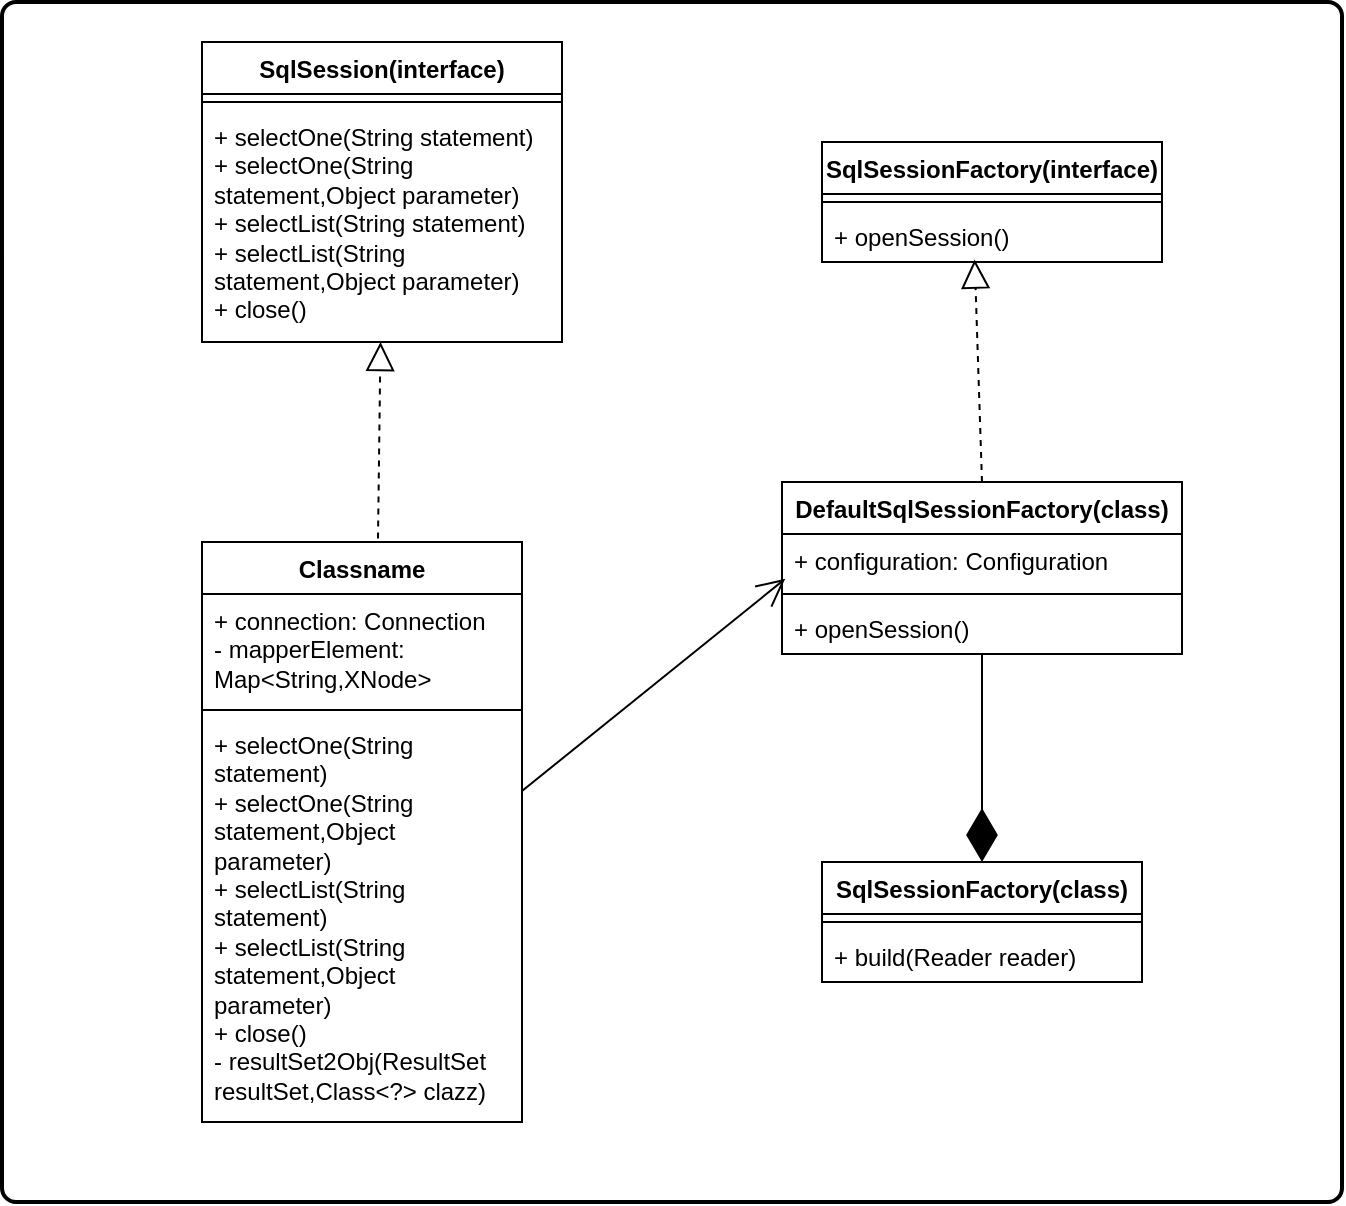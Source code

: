 <mxfile version="24.6.2" type="device">
  <diagram name="第 1 页" id="Ks7FRRJItWXHt8sdR8Pa">
    <mxGraphModel dx="948" dy="498" grid="1" gridSize="10" guides="1" tooltips="1" connect="1" arrows="1" fold="1" page="1" pageScale="1" pageWidth="827" pageHeight="1169" math="0" shadow="0">
      <root>
        <mxCell id="0" />
        <mxCell id="1" parent="0" />
        <mxCell id="rGe-a6s4pUSULCCgAQIz-14" value="" style="rounded=1;whiteSpace=wrap;html=1;absoluteArcSize=1;arcSize=14;strokeWidth=2;" parent="1" vertex="1">
          <mxGeometry x="80" y="80" width="670" height="600" as="geometry" />
        </mxCell>
        <mxCell id="rGe-a6s4pUSULCCgAQIz-2" value="SqlSession(interface)" style="swimlane;fontStyle=1;align=center;verticalAlign=top;childLayout=stackLayout;horizontal=1;startSize=26;horizontalStack=0;resizeParent=1;resizeParentMax=0;resizeLast=0;collapsible=1;marginBottom=0;whiteSpace=wrap;html=1;" parent="1" vertex="1">
          <mxGeometry x="180" y="100" width="180" height="150" as="geometry" />
        </mxCell>
        <mxCell id="rGe-a6s4pUSULCCgAQIz-4" value="" style="line;strokeWidth=1;fillColor=none;align=left;verticalAlign=middle;spacingTop=-1;spacingLeft=3;spacingRight=3;rotatable=0;labelPosition=right;points=[];portConstraint=eastwest;strokeColor=inherit;" parent="rGe-a6s4pUSULCCgAQIz-2" vertex="1">
          <mxGeometry y="26" width="180" height="8" as="geometry" />
        </mxCell>
        <mxCell id="rGe-a6s4pUSULCCgAQIz-5" value="+ selectOne(String statement)&lt;div&gt;+ selectOne(String statement,Object parameter)&lt;/div&gt;&lt;div&gt;+ selectList(String statement)&lt;/div&gt;&lt;div&gt;+ selectList(String statement,Object parameter)&lt;/div&gt;&lt;div&gt;+ close()&lt;/div&gt;" style="text;strokeColor=none;fillColor=none;align=left;verticalAlign=top;spacingLeft=4;spacingRight=4;overflow=hidden;rotatable=0;points=[[0,0.5],[1,0.5]];portConstraint=eastwest;whiteSpace=wrap;html=1;" parent="rGe-a6s4pUSULCCgAQIz-2" vertex="1">
          <mxGeometry y="34" width="180" height="116" as="geometry" />
        </mxCell>
        <mxCell id="rGe-a6s4pUSULCCgAQIz-9" value="Classname" style="swimlane;fontStyle=1;align=center;verticalAlign=top;childLayout=stackLayout;horizontal=1;startSize=26;horizontalStack=0;resizeParent=1;resizeParentMax=0;resizeLast=0;collapsible=1;marginBottom=0;whiteSpace=wrap;html=1;" parent="1" vertex="1">
          <mxGeometry x="180" y="350" width="160" height="290" as="geometry" />
        </mxCell>
        <mxCell id="rGe-a6s4pUSULCCgAQIz-10" value="+ connection: Connection&lt;div&gt;- mapperElement: Map&amp;lt;String,XNode&amp;gt;&lt;/div&gt;" style="text;strokeColor=none;fillColor=none;align=left;verticalAlign=top;spacingLeft=4;spacingRight=4;overflow=hidden;rotatable=0;points=[[0,0.5],[1,0.5]];portConstraint=eastwest;whiteSpace=wrap;html=1;" parent="rGe-a6s4pUSULCCgAQIz-9" vertex="1">
          <mxGeometry y="26" width="160" height="54" as="geometry" />
        </mxCell>
        <mxCell id="rGe-a6s4pUSULCCgAQIz-11" value="" style="line;strokeWidth=1;fillColor=none;align=left;verticalAlign=middle;spacingTop=-1;spacingLeft=3;spacingRight=3;rotatable=0;labelPosition=right;points=[];portConstraint=eastwest;strokeColor=inherit;" parent="rGe-a6s4pUSULCCgAQIz-9" vertex="1">
          <mxGeometry y="80" width="160" height="8" as="geometry" />
        </mxCell>
        <mxCell id="rGe-a6s4pUSULCCgAQIz-12" value="+ selectOne(String statement)&lt;div&gt;+ selectOne(String statement,Object parameter)&lt;/div&gt;&lt;div&gt;+ selectList(String statement)&lt;/div&gt;&lt;div&gt;+ selectList(String statement,Object parameter)&lt;/div&gt;&lt;div&gt;+ close()&lt;/div&gt;&lt;div&gt;- resultSet2Obj(ResultSet resultSet,Class&amp;lt;?&amp;gt; clazz)&lt;/div&gt;" style="text;strokeColor=none;fillColor=none;align=left;verticalAlign=top;spacingLeft=4;spacingRight=4;overflow=hidden;rotatable=0;points=[[0,0.5],[1,0.5]];portConstraint=eastwest;whiteSpace=wrap;html=1;" parent="rGe-a6s4pUSULCCgAQIz-9" vertex="1">
          <mxGeometry y="88" width="160" height="202" as="geometry" />
        </mxCell>
        <mxCell id="rGe-a6s4pUSULCCgAQIz-15" value="DefaultSqlSessionFactory(class)" style="swimlane;fontStyle=1;align=center;verticalAlign=top;childLayout=stackLayout;horizontal=1;startSize=26;horizontalStack=0;resizeParent=1;resizeParentMax=0;resizeLast=0;collapsible=1;marginBottom=0;whiteSpace=wrap;html=1;" parent="1" vertex="1">
          <mxGeometry x="470" y="320" width="200" height="86" as="geometry" />
        </mxCell>
        <mxCell id="rGe-a6s4pUSULCCgAQIz-16" value="+ configuration: Configuration&lt;div&gt;&lt;br&gt;&lt;/div&gt;" style="text;strokeColor=none;fillColor=none;align=left;verticalAlign=top;spacingLeft=4;spacingRight=4;overflow=hidden;rotatable=0;points=[[0,0.5],[1,0.5]];portConstraint=eastwest;whiteSpace=wrap;html=1;" parent="rGe-a6s4pUSULCCgAQIz-15" vertex="1">
          <mxGeometry y="26" width="200" height="26" as="geometry" />
        </mxCell>
        <mxCell id="rGe-a6s4pUSULCCgAQIz-17" value="" style="line;strokeWidth=1;fillColor=none;align=left;verticalAlign=middle;spacingTop=-1;spacingLeft=3;spacingRight=3;rotatable=0;labelPosition=right;points=[];portConstraint=eastwest;strokeColor=inherit;" parent="rGe-a6s4pUSULCCgAQIz-15" vertex="1">
          <mxGeometry y="52" width="200" height="8" as="geometry" />
        </mxCell>
        <mxCell id="rGe-a6s4pUSULCCgAQIz-18" value="+ openSession()" style="text;strokeColor=none;fillColor=none;align=left;verticalAlign=top;spacingLeft=4;spacingRight=4;overflow=hidden;rotatable=0;points=[[0,0.5],[1,0.5]];portConstraint=eastwest;whiteSpace=wrap;html=1;" parent="rGe-a6s4pUSULCCgAQIz-15" vertex="1">
          <mxGeometry y="60" width="200" height="26" as="geometry" />
        </mxCell>
        <mxCell id="rGe-a6s4pUSULCCgAQIz-19" value="SqlSessionFactory(class)" style="swimlane;fontStyle=1;align=center;verticalAlign=top;childLayout=stackLayout;horizontal=1;startSize=26;horizontalStack=0;resizeParent=1;resizeParentMax=0;resizeLast=0;collapsible=1;marginBottom=0;whiteSpace=wrap;html=1;" parent="1" vertex="1">
          <mxGeometry x="490" y="510" width="160" height="60" as="geometry" />
        </mxCell>
        <mxCell id="rGe-a6s4pUSULCCgAQIz-21" value="" style="line;strokeWidth=1;fillColor=none;align=left;verticalAlign=middle;spacingTop=-1;spacingLeft=3;spacingRight=3;rotatable=0;labelPosition=right;points=[];portConstraint=eastwest;strokeColor=inherit;" parent="rGe-a6s4pUSULCCgAQIz-19" vertex="1">
          <mxGeometry y="26" width="160" height="8" as="geometry" />
        </mxCell>
        <mxCell id="rGe-a6s4pUSULCCgAQIz-22" value="+ build(Reader reader)" style="text;strokeColor=none;fillColor=none;align=left;verticalAlign=top;spacingLeft=4;spacingRight=4;overflow=hidden;rotatable=0;points=[[0,0.5],[1,0.5]];portConstraint=eastwest;whiteSpace=wrap;html=1;" parent="rGe-a6s4pUSULCCgAQIz-19" vertex="1">
          <mxGeometry y="34" width="160" height="26" as="geometry" />
        </mxCell>
        <mxCell id="rGe-a6s4pUSULCCgAQIz-23" value="SqlSessionFactory(interface)" style="swimlane;fontStyle=1;align=center;verticalAlign=top;childLayout=stackLayout;horizontal=1;startSize=26;horizontalStack=0;resizeParent=1;resizeParentMax=0;resizeLast=0;collapsible=1;marginBottom=0;whiteSpace=wrap;html=1;" parent="1" vertex="1">
          <mxGeometry x="490" y="150" width="170" height="60" as="geometry" />
        </mxCell>
        <mxCell id="rGe-a6s4pUSULCCgAQIz-25" value="" style="line;strokeWidth=1;fillColor=none;align=left;verticalAlign=middle;spacingTop=-1;spacingLeft=3;spacingRight=3;rotatable=0;labelPosition=right;points=[];portConstraint=eastwest;strokeColor=inherit;" parent="rGe-a6s4pUSULCCgAQIz-23" vertex="1">
          <mxGeometry y="26" width="170" height="8" as="geometry" />
        </mxCell>
        <mxCell id="rGe-a6s4pUSULCCgAQIz-26" value="+ openSession()" style="text;strokeColor=none;fillColor=none;align=left;verticalAlign=top;spacingLeft=4;spacingRight=4;overflow=hidden;rotatable=0;points=[[0,0.5],[1,0.5]];portConstraint=eastwest;whiteSpace=wrap;html=1;" parent="rGe-a6s4pUSULCCgAQIz-23" vertex="1">
          <mxGeometry y="34" width="170" height="26" as="geometry" />
        </mxCell>
        <mxCell id="rGe-a6s4pUSULCCgAQIz-27" value="" style="endArrow=block;dashed=1;endFill=0;endSize=12;html=1;rounded=0;exitX=0.55;exitY=-0.006;exitDx=0;exitDy=0;exitPerimeter=0;" parent="1" source="rGe-a6s4pUSULCCgAQIz-9" target="rGe-a6s4pUSULCCgAQIz-5" edge="1">
          <mxGeometry width="160" relative="1" as="geometry">
            <mxPoint x="30" y="550" as="sourcePoint" />
            <mxPoint x="190" y="550" as="targetPoint" />
          </mxGeometry>
        </mxCell>
        <mxCell id="rGe-a6s4pUSULCCgAQIz-28" value="" style="endArrow=open;endFill=1;endSize=12;html=1;rounded=0;entryX=0.008;entryY=0.862;entryDx=0;entryDy=0;entryPerimeter=0;" parent="1" source="rGe-a6s4pUSULCCgAQIz-12" target="rGe-a6s4pUSULCCgAQIz-16" edge="1">
          <mxGeometry width="160" relative="1" as="geometry">
            <mxPoint x="-10" y="640" as="sourcePoint" />
            <mxPoint x="150" y="640" as="targetPoint" />
          </mxGeometry>
        </mxCell>
        <mxCell id="rGe-a6s4pUSULCCgAQIz-29" value="" style="endArrow=diamondThin;endFill=1;endSize=24;html=1;rounded=0;entryX=0.5;entryY=0;entryDx=0;entryDy=0;" parent="1" source="rGe-a6s4pUSULCCgAQIz-18" target="rGe-a6s4pUSULCCgAQIz-19" edge="1">
          <mxGeometry width="160" relative="1" as="geometry">
            <mxPoint x="390" y="620" as="sourcePoint" />
            <mxPoint x="550" y="620" as="targetPoint" />
          </mxGeometry>
        </mxCell>
        <mxCell id="rGe-a6s4pUSULCCgAQIz-30" value="" style="endArrow=block;dashed=1;endFill=0;endSize=12;html=1;rounded=0;exitX=0.5;exitY=0;exitDx=0;exitDy=0;entryX=0.449;entryY=0.954;entryDx=0;entryDy=0;entryPerimeter=0;" parent="1" source="rGe-a6s4pUSULCCgAQIz-15" target="rGe-a6s4pUSULCCgAQIz-26" edge="1">
          <mxGeometry width="160" relative="1" as="geometry">
            <mxPoint x="370" y="550" as="sourcePoint" />
            <mxPoint x="530" y="550" as="targetPoint" />
          </mxGeometry>
        </mxCell>
      </root>
    </mxGraphModel>
  </diagram>
</mxfile>
